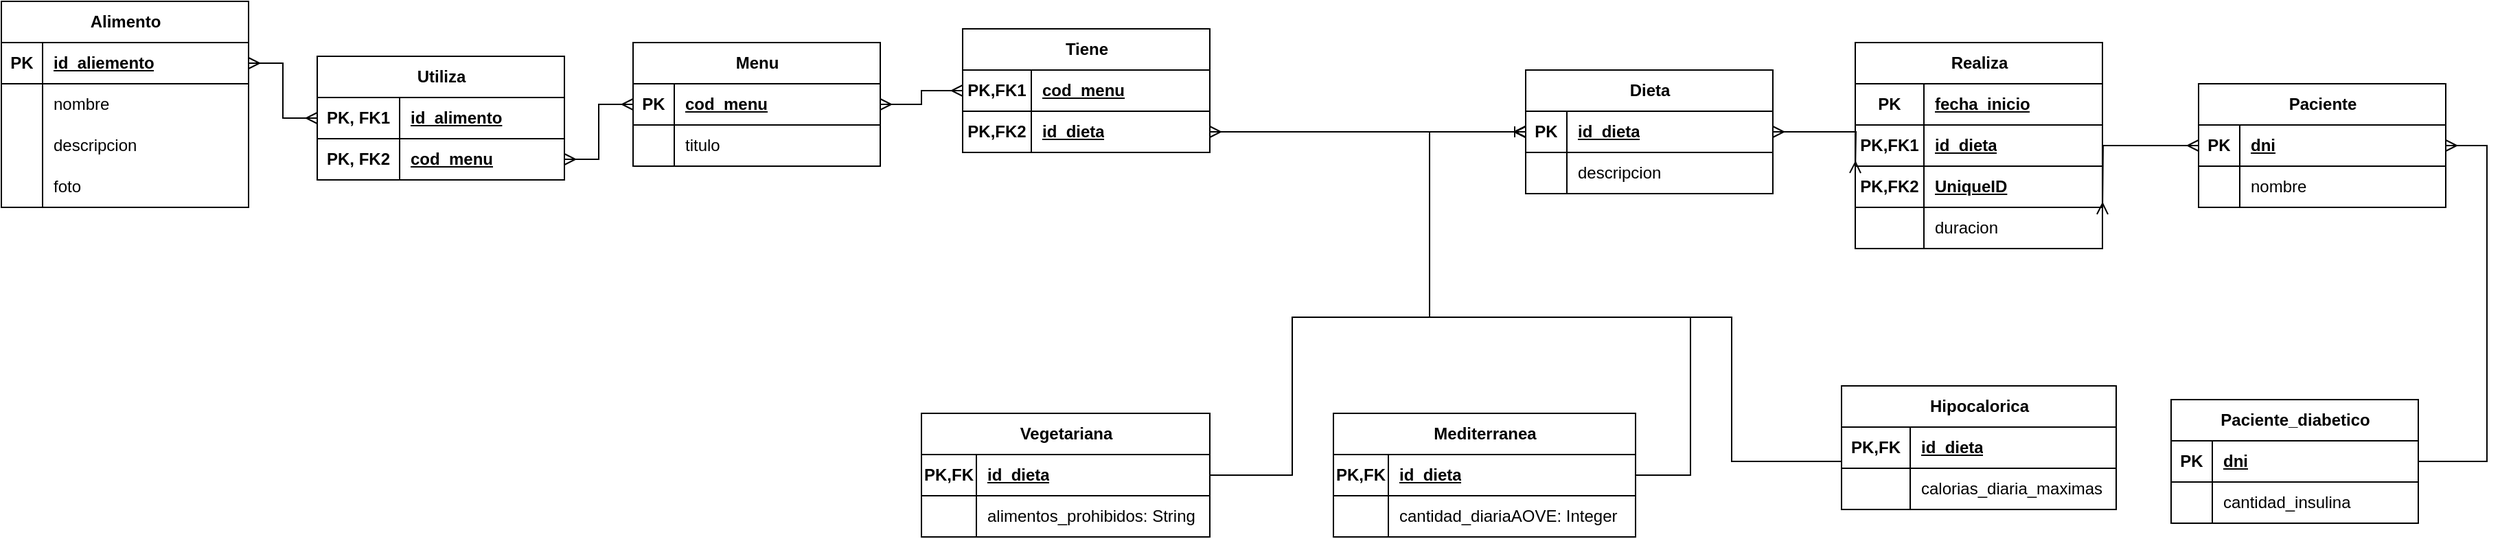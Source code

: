 <mxfile version="22.1.21" type="device">
  <diagram id="R2lEEEUBdFMjLlhIrx00" name="Page-1">
    <mxGraphModel dx="2284" dy="844" grid="1" gridSize="10" guides="1" tooltips="1" connect="1" arrows="1" fold="1" page="1" pageScale="1" pageWidth="850" pageHeight="1100" math="0" shadow="0" extFonts="Permanent Marker^https://fonts.googleapis.com/css?family=Permanent+Marker">
      <root>
        <mxCell id="0" />
        <mxCell id="1" parent="0" />
        <mxCell id="LHmR55ZOJjcaJU-WWC9s-1" value="Alimento" style="shape=table;startSize=30;container=1;collapsible=1;childLayout=tableLayout;fixedRows=1;rowLines=0;fontStyle=1;align=center;resizeLast=1;html=1;" parent="1" vertex="1">
          <mxGeometry x="-590" y="350" width="180" height="150" as="geometry" />
        </mxCell>
        <mxCell id="LHmR55ZOJjcaJU-WWC9s-2" value="" style="shape=tableRow;horizontal=0;startSize=0;swimlaneHead=0;swimlaneBody=0;fillColor=none;collapsible=0;dropTarget=0;points=[[0,0.5],[1,0.5]];portConstraint=eastwest;top=0;left=0;right=0;bottom=1;" parent="LHmR55ZOJjcaJU-WWC9s-1" vertex="1">
          <mxGeometry y="30" width="180" height="30" as="geometry" />
        </mxCell>
        <mxCell id="LHmR55ZOJjcaJU-WWC9s-3" value="PK" style="shape=partialRectangle;connectable=0;fillColor=none;top=0;left=0;bottom=0;right=0;fontStyle=1;overflow=hidden;whiteSpace=wrap;html=1;" parent="LHmR55ZOJjcaJU-WWC9s-2" vertex="1">
          <mxGeometry width="30" height="30" as="geometry">
            <mxRectangle width="30" height="30" as="alternateBounds" />
          </mxGeometry>
        </mxCell>
        <mxCell id="LHmR55ZOJjcaJU-WWC9s-4" value="id_aliemento" style="shape=partialRectangle;connectable=0;fillColor=none;top=0;left=0;bottom=0;right=0;align=left;spacingLeft=6;fontStyle=5;overflow=hidden;whiteSpace=wrap;html=1;" parent="LHmR55ZOJjcaJU-WWC9s-2" vertex="1">
          <mxGeometry x="30" width="150" height="30" as="geometry">
            <mxRectangle width="150" height="30" as="alternateBounds" />
          </mxGeometry>
        </mxCell>
        <mxCell id="LHmR55ZOJjcaJU-WWC9s-5" value="" style="shape=tableRow;horizontal=0;startSize=0;swimlaneHead=0;swimlaneBody=0;fillColor=none;collapsible=0;dropTarget=0;points=[[0,0.5],[1,0.5]];portConstraint=eastwest;top=0;left=0;right=0;bottom=0;" parent="LHmR55ZOJjcaJU-WWC9s-1" vertex="1">
          <mxGeometry y="60" width="180" height="30" as="geometry" />
        </mxCell>
        <mxCell id="LHmR55ZOJjcaJU-WWC9s-6" value="" style="shape=partialRectangle;connectable=0;fillColor=none;top=0;left=0;bottom=0;right=0;editable=1;overflow=hidden;whiteSpace=wrap;html=1;" parent="LHmR55ZOJjcaJU-WWC9s-5" vertex="1">
          <mxGeometry width="30" height="30" as="geometry">
            <mxRectangle width="30" height="30" as="alternateBounds" />
          </mxGeometry>
        </mxCell>
        <mxCell id="LHmR55ZOJjcaJU-WWC9s-7" value="nombre" style="shape=partialRectangle;connectable=0;fillColor=none;top=0;left=0;bottom=0;right=0;align=left;spacingLeft=6;overflow=hidden;whiteSpace=wrap;html=1;" parent="LHmR55ZOJjcaJU-WWC9s-5" vertex="1">
          <mxGeometry x="30" width="150" height="30" as="geometry">
            <mxRectangle width="150" height="30" as="alternateBounds" />
          </mxGeometry>
        </mxCell>
        <mxCell id="LHmR55ZOJjcaJU-WWC9s-8" value="" style="shape=tableRow;horizontal=0;startSize=0;swimlaneHead=0;swimlaneBody=0;fillColor=none;collapsible=0;dropTarget=0;points=[[0,0.5],[1,0.5]];portConstraint=eastwest;top=0;left=0;right=0;bottom=0;" parent="LHmR55ZOJjcaJU-WWC9s-1" vertex="1">
          <mxGeometry y="90" width="180" height="30" as="geometry" />
        </mxCell>
        <mxCell id="LHmR55ZOJjcaJU-WWC9s-9" value="" style="shape=partialRectangle;connectable=0;fillColor=none;top=0;left=0;bottom=0;right=0;editable=1;overflow=hidden;whiteSpace=wrap;html=1;" parent="LHmR55ZOJjcaJU-WWC9s-8" vertex="1">
          <mxGeometry width="30" height="30" as="geometry">
            <mxRectangle width="30" height="30" as="alternateBounds" />
          </mxGeometry>
        </mxCell>
        <mxCell id="LHmR55ZOJjcaJU-WWC9s-10" value="descripcion" style="shape=partialRectangle;connectable=0;fillColor=none;top=0;left=0;bottom=0;right=0;align=left;spacingLeft=6;overflow=hidden;whiteSpace=wrap;html=1;" parent="LHmR55ZOJjcaJU-WWC9s-8" vertex="1">
          <mxGeometry x="30" width="150" height="30" as="geometry">
            <mxRectangle width="150" height="30" as="alternateBounds" />
          </mxGeometry>
        </mxCell>
        <mxCell id="LHmR55ZOJjcaJU-WWC9s-11" value="" style="shape=tableRow;horizontal=0;startSize=0;swimlaneHead=0;swimlaneBody=0;fillColor=none;collapsible=0;dropTarget=0;points=[[0,0.5],[1,0.5]];portConstraint=eastwest;top=0;left=0;right=0;bottom=0;" parent="LHmR55ZOJjcaJU-WWC9s-1" vertex="1">
          <mxGeometry y="120" width="180" height="30" as="geometry" />
        </mxCell>
        <mxCell id="LHmR55ZOJjcaJU-WWC9s-12" value="" style="shape=partialRectangle;connectable=0;fillColor=none;top=0;left=0;bottom=0;right=0;editable=1;overflow=hidden;whiteSpace=wrap;html=1;" parent="LHmR55ZOJjcaJU-WWC9s-11" vertex="1">
          <mxGeometry width="30" height="30" as="geometry">
            <mxRectangle width="30" height="30" as="alternateBounds" />
          </mxGeometry>
        </mxCell>
        <mxCell id="LHmR55ZOJjcaJU-WWC9s-13" value="foto" style="shape=partialRectangle;connectable=0;fillColor=none;top=0;left=0;bottom=0;right=0;align=left;spacingLeft=6;overflow=hidden;whiteSpace=wrap;html=1;" parent="LHmR55ZOJjcaJU-WWC9s-11" vertex="1">
          <mxGeometry x="30" width="150" height="30" as="geometry">
            <mxRectangle width="150" height="30" as="alternateBounds" />
          </mxGeometry>
        </mxCell>
        <mxCell id="LHmR55ZOJjcaJU-WWC9s-14" value="Menu" style="shape=table;startSize=30;container=1;collapsible=1;childLayout=tableLayout;fixedRows=1;rowLines=0;fontStyle=1;align=center;resizeLast=1;html=1;" parent="1" vertex="1">
          <mxGeometry x="-130" y="380" width="180" height="90" as="geometry" />
        </mxCell>
        <mxCell id="LHmR55ZOJjcaJU-WWC9s-15" value="" style="shape=tableRow;horizontal=0;startSize=0;swimlaneHead=0;swimlaneBody=0;fillColor=none;collapsible=0;dropTarget=0;points=[[0,0.5],[1,0.5]];portConstraint=eastwest;top=0;left=0;right=0;bottom=1;" parent="LHmR55ZOJjcaJU-WWC9s-14" vertex="1">
          <mxGeometry y="30" width="180" height="30" as="geometry" />
        </mxCell>
        <mxCell id="LHmR55ZOJjcaJU-WWC9s-16" value="PK" style="shape=partialRectangle;connectable=0;fillColor=none;top=0;left=0;bottom=0;right=0;fontStyle=1;overflow=hidden;whiteSpace=wrap;html=1;" parent="LHmR55ZOJjcaJU-WWC9s-15" vertex="1">
          <mxGeometry width="30" height="30" as="geometry">
            <mxRectangle width="30" height="30" as="alternateBounds" />
          </mxGeometry>
        </mxCell>
        <mxCell id="LHmR55ZOJjcaJU-WWC9s-17" value="cod_menu" style="shape=partialRectangle;connectable=0;fillColor=none;top=0;left=0;bottom=0;right=0;align=left;spacingLeft=6;fontStyle=5;overflow=hidden;whiteSpace=wrap;html=1;" parent="LHmR55ZOJjcaJU-WWC9s-15" vertex="1">
          <mxGeometry x="30" width="150" height="30" as="geometry">
            <mxRectangle width="150" height="30" as="alternateBounds" />
          </mxGeometry>
        </mxCell>
        <mxCell id="LHmR55ZOJjcaJU-WWC9s-18" value="" style="shape=tableRow;horizontal=0;startSize=0;swimlaneHead=0;swimlaneBody=0;fillColor=none;collapsible=0;dropTarget=0;points=[[0,0.5],[1,0.5]];portConstraint=eastwest;top=0;left=0;right=0;bottom=0;" parent="LHmR55ZOJjcaJU-WWC9s-14" vertex="1">
          <mxGeometry y="60" width="180" height="30" as="geometry" />
        </mxCell>
        <mxCell id="LHmR55ZOJjcaJU-WWC9s-19" value="" style="shape=partialRectangle;connectable=0;fillColor=none;top=0;left=0;bottom=0;right=0;editable=1;overflow=hidden;whiteSpace=wrap;html=1;" parent="LHmR55ZOJjcaJU-WWC9s-18" vertex="1">
          <mxGeometry width="30" height="30" as="geometry">
            <mxRectangle width="30" height="30" as="alternateBounds" />
          </mxGeometry>
        </mxCell>
        <mxCell id="LHmR55ZOJjcaJU-WWC9s-20" value="titulo" style="shape=partialRectangle;connectable=0;fillColor=none;top=0;left=0;bottom=0;right=0;align=left;spacingLeft=6;overflow=hidden;whiteSpace=wrap;html=1;" parent="LHmR55ZOJjcaJU-WWC9s-18" vertex="1">
          <mxGeometry x="30" width="150" height="30" as="geometry">
            <mxRectangle width="150" height="30" as="alternateBounds" />
          </mxGeometry>
        </mxCell>
        <mxCell id="LHmR55ZOJjcaJU-WWC9s-27" value="Dieta" style="shape=table;startSize=30;container=1;collapsible=1;childLayout=tableLayout;fixedRows=1;rowLines=0;fontStyle=1;align=center;resizeLast=1;html=1;" parent="1" vertex="1">
          <mxGeometry x="520" y="400" width="180" height="90" as="geometry" />
        </mxCell>
        <mxCell id="LHmR55ZOJjcaJU-WWC9s-28" value="" style="shape=tableRow;horizontal=0;startSize=0;swimlaneHead=0;swimlaneBody=0;fillColor=none;collapsible=0;dropTarget=0;points=[[0,0.5],[1,0.5]];portConstraint=eastwest;top=0;left=0;right=0;bottom=1;" parent="LHmR55ZOJjcaJU-WWC9s-27" vertex="1">
          <mxGeometry y="30" width="180" height="30" as="geometry" />
        </mxCell>
        <mxCell id="LHmR55ZOJjcaJU-WWC9s-29" value="PK" style="shape=partialRectangle;connectable=0;fillColor=none;top=0;left=0;bottom=0;right=0;fontStyle=1;overflow=hidden;whiteSpace=wrap;html=1;" parent="LHmR55ZOJjcaJU-WWC9s-28" vertex="1">
          <mxGeometry width="30" height="30" as="geometry">
            <mxRectangle width="30" height="30" as="alternateBounds" />
          </mxGeometry>
        </mxCell>
        <mxCell id="LHmR55ZOJjcaJU-WWC9s-30" value="id_dieta" style="shape=partialRectangle;connectable=0;fillColor=none;top=0;left=0;bottom=0;right=0;align=left;spacingLeft=6;fontStyle=5;overflow=hidden;whiteSpace=wrap;html=1;" parent="LHmR55ZOJjcaJU-WWC9s-28" vertex="1">
          <mxGeometry x="30" width="150" height="30" as="geometry">
            <mxRectangle width="150" height="30" as="alternateBounds" />
          </mxGeometry>
        </mxCell>
        <mxCell id="LHmR55ZOJjcaJU-WWC9s-31" value="" style="shape=tableRow;horizontal=0;startSize=0;swimlaneHead=0;swimlaneBody=0;fillColor=none;collapsible=0;dropTarget=0;points=[[0,0.5],[1,0.5]];portConstraint=eastwest;top=0;left=0;right=0;bottom=0;" parent="LHmR55ZOJjcaJU-WWC9s-27" vertex="1">
          <mxGeometry y="60" width="180" height="30" as="geometry" />
        </mxCell>
        <mxCell id="LHmR55ZOJjcaJU-WWC9s-32" value="" style="shape=partialRectangle;connectable=0;fillColor=none;top=0;left=0;bottom=0;right=0;editable=1;overflow=hidden;whiteSpace=wrap;html=1;" parent="LHmR55ZOJjcaJU-WWC9s-31" vertex="1">
          <mxGeometry width="30" height="30" as="geometry">
            <mxRectangle width="30" height="30" as="alternateBounds" />
          </mxGeometry>
        </mxCell>
        <mxCell id="LHmR55ZOJjcaJU-WWC9s-33" value="descripcion" style="shape=partialRectangle;connectable=0;fillColor=none;top=0;left=0;bottom=0;right=0;align=left;spacingLeft=6;overflow=hidden;whiteSpace=wrap;html=1;" parent="LHmR55ZOJjcaJU-WWC9s-31" vertex="1">
          <mxGeometry x="30" width="150" height="30" as="geometry">
            <mxRectangle width="150" height="30" as="alternateBounds" />
          </mxGeometry>
        </mxCell>
        <mxCell id="LHmR55ZOJjcaJU-WWC9s-40" value="Vegetariana" style="shape=table;startSize=30;container=1;collapsible=1;childLayout=tableLayout;fixedRows=1;rowLines=0;fontStyle=1;align=center;resizeLast=1;html=1;" parent="1" vertex="1">
          <mxGeometry x="80" y="650" width="210" height="90" as="geometry" />
        </mxCell>
        <mxCell id="LHmR55ZOJjcaJU-WWC9s-41" value="" style="shape=tableRow;horizontal=0;startSize=0;swimlaneHead=0;swimlaneBody=0;fillColor=none;collapsible=0;dropTarget=0;points=[[0,0.5],[1,0.5]];portConstraint=eastwest;top=0;left=0;right=0;bottom=1;" parent="LHmR55ZOJjcaJU-WWC9s-40" vertex="1">
          <mxGeometry y="30" width="210" height="30" as="geometry" />
        </mxCell>
        <mxCell id="LHmR55ZOJjcaJU-WWC9s-42" value="PK,FK" style="shape=partialRectangle;connectable=0;fillColor=none;top=0;left=0;bottom=0;right=0;fontStyle=1;overflow=hidden;whiteSpace=wrap;html=1;" parent="LHmR55ZOJjcaJU-WWC9s-41" vertex="1">
          <mxGeometry width="40" height="30" as="geometry">
            <mxRectangle width="40" height="30" as="alternateBounds" />
          </mxGeometry>
        </mxCell>
        <mxCell id="LHmR55ZOJjcaJU-WWC9s-43" value="id_dieta" style="shape=partialRectangle;connectable=0;fillColor=none;top=0;left=0;bottom=0;right=0;align=left;spacingLeft=6;fontStyle=5;overflow=hidden;whiteSpace=wrap;html=1;" parent="LHmR55ZOJjcaJU-WWC9s-41" vertex="1">
          <mxGeometry x="40" width="170" height="30" as="geometry">
            <mxRectangle width="170" height="30" as="alternateBounds" />
          </mxGeometry>
        </mxCell>
        <mxCell id="LHmR55ZOJjcaJU-WWC9s-44" value="" style="shape=tableRow;horizontal=0;startSize=0;swimlaneHead=0;swimlaneBody=0;fillColor=none;collapsible=0;dropTarget=0;points=[[0,0.5],[1,0.5]];portConstraint=eastwest;top=0;left=0;right=0;bottom=0;" parent="LHmR55ZOJjcaJU-WWC9s-40" vertex="1">
          <mxGeometry y="60" width="210" height="30" as="geometry" />
        </mxCell>
        <mxCell id="LHmR55ZOJjcaJU-WWC9s-45" value="" style="shape=partialRectangle;connectable=0;fillColor=none;top=0;left=0;bottom=0;right=0;editable=1;overflow=hidden;whiteSpace=wrap;html=1;" parent="LHmR55ZOJjcaJU-WWC9s-44" vertex="1">
          <mxGeometry width="40" height="30" as="geometry">
            <mxRectangle width="40" height="30" as="alternateBounds" />
          </mxGeometry>
        </mxCell>
        <mxCell id="LHmR55ZOJjcaJU-WWC9s-46" value="alimentos_prohibidos: String" style="shape=partialRectangle;connectable=0;fillColor=none;top=0;left=0;bottom=0;right=0;align=left;spacingLeft=6;overflow=hidden;whiteSpace=wrap;html=1;" parent="LHmR55ZOJjcaJU-WWC9s-44" vertex="1">
          <mxGeometry x="40" width="170" height="30" as="geometry">
            <mxRectangle width="170" height="30" as="alternateBounds" />
          </mxGeometry>
        </mxCell>
        <mxCell id="LHmR55ZOJjcaJU-WWC9s-53" value="Mediterranea" style="shape=table;startSize=30;container=1;collapsible=1;childLayout=tableLayout;fixedRows=1;rowLines=0;fontStyle=1;align=center;resizeLast=1;html=1;" parent="1" vertex="1">
          <mxGeometry x="380" y="650" width="220" height="90.0" as="geometry" />
        </mxCell>
        <mxCell id="LHmR55ZOJjcaJU-WWC9s-54" value="" style="shape=tableRow;horizontal=0;startSize=0;swimlaneHead=0;swimlaneBody=0;fillColor=none;collapsible=0;dropTarget=0;points=[[0,0.5],[1,0.5]];portConstraint=eastwest;top=0;left=0;right=0;bottom=1;" parent="LHmR55ZOJjcaJU-WWC9s-53" vertex="1">
          <mxGeometry y="30" width="220" height="30" as="geometry" />
        </mxCell>
        <mxCell id="LHmR55ZOJjcaJU-WWC9s-55" value="PK,FK" style="shape=partialRectangle;connectable=0;fillColor=none;top=0;left=0;bottom=0;right=0;fontStyle=1;overflow=hidden;whiteSpace=wrap;html=1;" parent="LHmR55ZOJjcaJU-WWC9s-54" vertex="1">
          <mxGeometry width="40" height="30" as="geometry">
            <mxRectangle width="40" height="30" as="alternateBounds" />
          </mxGeometry>
        </mxCell>
        <mxCell id="LHmR55ZOJjcaJU-WWC9s-56" value="id_dieta" style="shape=partialRectangle;connectable=0;fillColor=none;top=0;left=0;bottom=0;right=0;align=left;spacingLeft=6;fontStyle=5;overflow=hidden;whiteSpace=wrap;html=1;" parent="LHmR55ZOJjcaJU-WWC9s-54" vertex="1">
          <mxGeometry x="40" width="180" height="30" as="geometry">
            <mxRectangle width="180" height="30" as="alternateBounds" />
          </mxGeometry>
        </mxCell>
        <mxCell id="LHmR55ZOJjcaJU-WWC9s-57" value="" style="shape=tableRow;horizontal=0;startSize=0;swimlaneHead=0;swimlaneBody=0;fillColor=none;collapsible=0;dropTarget=0;points=[[0,0.5],[1,0.5]];portConstraint=eastwest;top=0;left=0;right=0;bottom=0;" parent="LHmR55ZOJjcaJU-WWC9s-53" vertex="1">
          <mxGeometry y="60" width="220" height="30" as="geometry" />
        </mxCell>
        <mxCell id="LHmR55ZOJjcaJU-WWC9s-58" value="" style="shape=partialRectangle;connectable=0;fillColor=none;top=0;left=0;bottom=0;right=0;editable=1;overflow=hidden;whiteSpace=wrap;html=1;" parent="LHmR55ZOJjcaJU-WWC9s-57" vertex="1">
          <mxGeometry width="40" height="30" as="geometry">
            <mxRectangle width="40" height="30" as="alternateBounds" />
          </mxGeometry>
        </mxCell>
        <mxCell id="LHmR55ZOJjcaJU-WWC9s-59" value="cantidad_diariaAOVE: Integer" style="shape=partialRectangle;connectable=0;fillColor=none;top=0;left=0;bottom=0;right=0;align=left;spacingLeft=6;overflow=hidden;whiteSpace=wrap;html=1;" parent="LHmR55ZOJjcaJU-WWC9s-57" vertex="1">
          <mxGeometry x="40" width="180" height="30" as="geometry">
            <mxRectangle width="180" height="30" as="alternateBounds" />
          </mxGeometry>
        </mxCell>
        <mxCell id="LHmR55ZOJjcaJU-WWC9s-66" value="Hipocalorica" style="shape=table;startSize=30;container=1;collapsible=1;childLayout=tableLayout;fixedRows=1;rowLines=0;fontStyle=1;align=center;resizeLast=1;html=1;" parent="1" vertex="1">
          <mxGeometry x="750" y="630" width="200" height="90" as="geometry" />
        </mxCell>
        <mxCell id="LHmR55ZOJjcaJU-WWC9s-67" value="" style="shape=tableRow;horizontal=0;startSize=0;swimlaneHead=0;swimlaneBody=0;fillColor=none;collapsible=0;dropTarget=0;points=[[0,0.5],[1,0.5]];portConstraint=eastwest;top=0;left=0;right=0;bottom=1;" parent="LHmR55ZOJjcaJU-WWC9s-66" vertex="1">
          <mxGeometry y="30" width="200" height="30" as="geometry" />
        </mxCell>
        <mxCell id="LHmR55ZOJjcaJU-WWC9s-68" value="PK,FK" style="shape=partialRectangle;connectable=0;fillColor=none;top=0;left=0;bottom=0;right=0;fontStyle=1;overflow=hidden;whiteSpace=wrap;html=1;" parent="LHmR55ZOJjcaJU-WWC9s-67" vertex="1">
          <mxGeometry width="50" height="30" as="geometry">
            <mxRectangle width="50" height="30" as="alternateBounds" />
          </mxGeometry>
        </mxCell>
        <mxCell id="LHmR55ZOJjcaJU-WWC9s-69" value="id_dieta" style="shape=partialRectangle;connectable=0;fillColor=none;top=0;left=0;bottom=0;right=0;align=left;spacingLeft=6;fontStyle=5;overflow=hidden;whiteSpace=wrap;html=1;" parent="LHmR55ZOJjcaJU-WWC9s-67" vertex="1">
          <mxGeometry x="50" width="150" height="30" as="geometry">
            <mxRectangle width="150" height="30" as="alternateBounds" />
          </mxGeometry>
        </mxCell>
        <mxCell id="LHmR55ZOJjcaJU-WWC9s-70" value="" style="shape=tableRow;horizontal=0;startSize=0;swimlaneHead=0;swimlaneBody=0;fillColor=none;collapsible=0;dropTarget=0;points=[[0,0.5],[1,0.5]];portConstraint=eastwest;top=0;left=0;right=0;bottom=0;" parent="LHmR55ZOJjcaJU-WWC9s-66" vertex="1">
          <mxGeometry y="60" width="200" height="30" as="geometry" />
        </mxCell>
        <mxCell id="LHmR55ZOJjcaJU-WWC9s-71" value="" style="shape=partialRectangle;connectable=0;fillColor=none;top=0;left=0;bottom=0;right=0;editable=1;overflow=hidden;whiteSpace=wrap;html=1;" parent="LHmR55ZOJjcaJU-WWC9s-70" vertex="1">
          <mxGeometry width="50" height="30" as="geometry">
            <mxRectangle width="50" height="30" as="alternateBounds" />
          </mxGeometry>
        </mxCell>
        <mxCell id="LHmR55ZOJjcaJU-WWC9s-72" value="calorias_diaria_maximas" style="shape=partialRectangle;connectable=0;fillColor=none;top=0;left=0;bottom=0;right=0;align=left;spacingLeft=6;overflow=hidden;whiteSpace=wrap;html=1;" parent="LHmR55ZOJjcaJU-WWC9s-70" vertex="1">
          <mxGeometry x="50" width="150" height="30" as="geometry">
            <mxRectangle width="150" height="30" as="alternateBounds" />
          </mxGeometry>
        </mxCell>
        <mxCell id="LHmR55ZOJjcaJU-WWC9s-79" value="Realiza" style="shape=table;startSize=30;container=1;collapsible=1;childLayout=tableLayout;fixedRows=1;rowLines=0;fontStyle=1;align=center;resizeLast=1;html=1;" parent="1" vertex="1">
          <mxGeometry x="760" y="380" width="180" height="150" as="geometry" />
        </mxCell>
        <mxCell id="LHmR55ZOJjcaJU-WWC9s-80" value="" style="shape=tableRow;horizontal=0;startSize=0;swimlaneHead=0;swimlaneBody=0;fillColor=none;collapsible=0;dropTarget=0;points=[[0,0.5],[1,0.5]];portConstraint=eastwest;top=0;left=0;right=0;bottom=1;" parent="LHmR55ZOJjcaJU-WWC9s-79" vertex="1">
          <mxGeometry y="30" width="180" height="30" as="geometry" />
        </mxCell>
        <mxCell id="LHmR55ZOJjcaJU-WWC9s-81" value="PK" style="shape=partialRectangle;connectable=0;fillColor=none;top=0;left=0;bottom=0;right=0;fontStyle=1;overflow=hidden;whiteSpace=wrap;html=1;" parent="LHmR55ZOJjcaJU-WWC9s-80" vertex="1">
          <mxGeometry width="50" height="30" as="geometry">
            <mxRectangle width="50" height="30" as="alternateBounds" />
          </mxGeometry>
        </mxCell>
        <mxCell id="LHmR55ZOJjcaJU-WWC9s-82" value="fecha_inicio" style="shape=partialRectangle;connectable=0;fillColor=none;top=0;left=0;bottom=0;right=0;align=left;spacingLeft=6;fontStyle=5;overflow=hidden;whiteSpace=wrap;html=1;" parent="LHmR55ZOJjcaJU-WWC9s-80" vertex="1">
          <mxGeometry x="50" width="130" height="30" as="geometry">
            <mxRectangle width="130" height="30" as="alternateBounds" />
          </mxGeometry>
        </mxCell>
        <mxCell id="sM2r5daEyloCAPKU_L5P-4" value="" style="shape=tableRow;horizontal=0;startSize=0;swimlaneHead=0;swimlaneBody=0;fillColor=none;collapsible=0;dropTarget=0;points=[[0,0.5],[1,0.5]];portConstraint=eastwest;top=0;left=0;right=0;bottom=1;" vertex="1" parent="LHmR55ZOJjcaJU-WWC9s-79">
          <mxGeometry y="60" width="180" height="30" as="geometry" />
        </mxCell>
        <mxCell id="sM2r5daEyloCAPKU_L5P-5" value="PK,FK1" style="shape=partialRectangle;connectable=0;fillColor=none;top=0;left=0;bottom=0;right=0;fontStyle=1;overflow=hidden;whiteSpace=wrap;html=1;" vertex="1" parent="sM2r5daEyloCAPKU_L5P-4">
          <mxGeometry width="50" height="30" as="geometry">
            <mxRectangle width="50" height="30" as="alternateBounds" />
          </mxGeometry>
        </mxCell>
        <mxCell id="sM2r5daEyloCAPKU_L5P-6" value="id_dieta" style="shape=partialRectangle;connectable=0;fillColor=none;top=0;left=0;bottom=0;right=0;align=left;spacingLeft=6;fontStyle=5;overflow=hidden;whiteSpace=wrap;html=1;" vertex="1" parent="sM2r5daEyloCAPKU_L5P-4">
          <mxGeometry x="50" width="130" height="30" as="geometry">
            <mxRectangle width="130" height="30" as="alternateBounds" />
          </mxGeometry>
        </mxCell>
        <mxCell id="sM2r5daEyloCAPKU_L5P-1" value="" style="shape=tableRow;horizontal=0;startSize=0;swimlaneHead=0;swimlaneBody=0;fillColor=none;collapsible=0;dropTarget=0;points=[[0,0.5],[1,0.5]];portConstraint=eastwest;top=0;left=0;right=0;bottom=1;" vertex="1" parent="LHmR55ZOJjcaJU-WWC9s-79">
          <mxGeometry y="90" width="180" height="30" as="geometry" />
        </mxCell>
        <mxCell id="sM2r5daEyloCAPKU_L5P-2" value="PK,FK2" style="shape=partialRectangle;connectable=0;fillColor=none;top=0;left=0;bottom=0;right=0;fontStyle=1;overflow=hidden;whiteSpace=wrap;html=1;" vertex="1" parent="sM2r5daEyloCAPKU_L5P-1">
          <mxGeometry width="50" height="30" as="geometry">
            <mxRectangle width="50" height="30" as="alternateBounds" />
          </mxGeometry>
        </mxCell>
        <mxCell id="sM2r5daEyloCAPKU_L5P-3" value="UniqueID" style="shape=partialRectangle;connectable=0;fillColor=none;top=0;left=0;bottom=0;right=0;align=left;spacingLeft=6;fontStyle=5;overflow=hidden;whiteSpace=wrap;html=1;" vertex="1" parent="sM2r5daEyloCAPKU_L5P-1">
          <mxGeometry x="50" width="130" height="30" as="geometry">
            <mxRectangle width="130" height="30" as="alternateBounds" />
          </mxGeometry>
        </mxCell>
        <mxCell id="LHmR55ZOJjcaJU-WWC9s-83" value="" style="shape=tableRow;horizontal=0;startSize=0;swimlaneHead=0;swimlaneBody=0;fillColor=none;collapsible=0;dropTarget=0;points=[[0,0.5],[1,0.5]];portConstraint=eastwest;top=0;left=0;right=0;bottom=0;" parent="LHmR55ZOJjcaJU-WWC9s-79" vertex="1">
          <mxGeometry y="120" width="180" height="30" as="geometry" />
        </mxCell>
        <mxCell id="LHmR55ZOJjcaJU-WWC9s-84" value="" style="shape=partialRectangle;connectable=0;fillColor=none;top=0;left=0;bottom=0;right=0;editable=1;overflow=hidden;whiteSpace=wrap;html=1;" parent="LHmR55ZOJjcaJU-WWC9s-83" vertex="1">
          <mxGeometry width="50" height="30" as="geometry">
            <mxRectangle width="50" height="30" as="alternateBounds" />
          </mxGeometry>
        </mxCell>
        <mxCell id="LHmR55ZOJjcaJU-WWC9s-85" value="duracion" style="shape=partialRectangle;connectable=0;fillColor=none;top=0;left=0;bottom=0;right=0;align=left;spacingLeft=6;overflow=hidden;whiteSpace=wrap;html=1;" parent="LHmR55ZOJjcaJU-WWC9s-83" vertex="1">
          <mxGeometry x="50" width="130" height="30" as="geometry">
            <mxRectangle width="130" height="30" as="alternateBounds" />
          </mxGeometry>
        </mxCell>
        <mxCell id="LHmR55ZOJjcaJU-WWC9s-92" value="Paciente" style="shape=table;startSize=30;container=1;collapsible=1;childLayout=tableLayout;fixedRows=1;rowLines=0;fontStyle=1;align=center;resizeLast=1;html=1;" parent="1" vertex="1">
          <mxGeometry x="1010" y="410" width="180" height="90" as="geometry" />
        </mxCell>
        <mxCell id="LHmR55ZOJjcaJU-WWC9s-93" value="" style="shape=tableRow;horizontal=0;startSize=0;swimlaneHead=0;swimlaneBody=0;fillColor=none;collapsible=0;dropTarget=0;points=[[0,0.5],[1,0.5]];portConstraint=eastwest;top=0;left=0;right=0;bottom=1;" parent="LHmR55ZOJjcaJU-WWC9s-92" vertex="1">
          <mxGeometry y="30" width="180" height="30" as="geometry" />
        </mxCell>
        <mxCell id="LHmR55ZOJjcaJU-WWC9s-94" value="PK" style="shape=partialRectangle;connectable=0;fillColor=none;top=0;left=0;bottom=0;right=0;fontStyle=1;overflow=hidden;whiteSpace=wrap;html=1;" parent="LHmR55ZOJjcaJU-WWC9s-93" vertex="1">
          <mxGeometry width="30" height="30" as="geometry">
            <mxRectangle width="30" height="30" as="alternateBounds" />
          </mxGeometry>
        </mxCell>
        <mxCell id="LHmR55ZOJjcaJU-WWC9s-95" value="dni" style="shape=partialRectangle;connectable=0;fillColor=none;top=0;left=0;bottom=0;right=0;align=left;spacingLeft=6;fontStyle=5;overflow=hidden;whiteSpace=wrap;html=1;" parent="LHmR55ZOJjcaJU-WWC9s-93" vertex="1">
          <mxGeometry x="30" width="150" height="30" as="geometry">
            <mxRectangle width="150" height="30" as="alternateBounds" />
          </mxGeometry>
        </mxCell>
        <mxCell id="LHmR55ZOJjcaJU-WWC9s-96" value="" style="shape=tableRow;horizontal=0;startSize=0;swimlaneHead=0;swimlaneBody=0;fillColor=none;collapsible=0;dropTarget=0;points=[[0,0.5],[1,0.5]];portConstraint=eastwest;top=0;left=0;right=0;bottom=0;" parent="LHmR55ZOJjcaJU-WWC9s-92" vertex="1">
          <mxGeometry y="60" width="180" height="30" as="geometry" />
        </mxCell>
        <mxCell id="LHmR55ZOJjcaJU-WWC9s-97" value="" style="shape=partialRectangle;connectable=0;fillColor=none;top=0;left=0;bottom=0;right=0;editable=1;overflow=hidden;whiteSpace=wrap;html=1;" parent="LHmR55ZOJjcaJU-WWC9s-96" vertex="1">
          <mxGeometry width="30" height="30" as="geometry">
            <mxRectangle width="30" height="30" as="alternateBounds" />
          </mxGeometry>
        </mxCell>
        <mxCell id="LHmR55ZOJjcaJU-WWC9s-98" value="nombre" style="shape=partialRectangle;connectable=0;fillColor=none;top=0;left=0;bottom=0;right=0;align=left;spacingLeft=6;overflow=hidden;whiteSpace=wrap;html=1;" parent="LHmR55ZOJjcaJU-WWC9s-96" vertex="1">
          <mxGeometry x="30" width="150" height="30" as="geometry">
            <mxRectangle width="150" height="30" as="alternateBounds" />
          </mxGeometry>
        </mxCell>
        <mxCell id="LHmR55ZOJjcaJU-WWC9s-105" value="Paciente_diabetico" style="shape=table;startSize=30;container=1;collapsible=1;childLayout=tableLayout;fixedRows=1;rowLines=0;fontStyle=1;align=center;resizeLast=1;html=1;" parent="1" vertex="1">
          <mxGeometry x="990" y="640" width="180" height="90" as="geometry" />
        </mxCell>
        <mxCell id="LHmR55ZOJjcaJU-WWC9s-106" value="" style="shape=tableRow;horizontal=0;startSize=0;swimlaneHead=0;swimlaneBody=0;fillColor=none;collapsible=0;dropTarget=0;points=[[0,0.5],[1,0.5]];portConstraint=eastwest;top=0;left=0;right=0;bottom=1;" parent="LHmR55ZOJjcaJU-WWC9s-105" vertex="1">
          <mxGeometry y="30" width="180" height="30" as="geometry" />
        </mxCell>
        <mxCell id="LHmR55ZOJjcaJU-WWC9s-107" value="PK" style="shape=partialRectangle;connectable=0;fillColor=none;top=0;left=0;bottom=0;right=0;fontStyle=1;overflow=hidden;whiteSpace=wrap;html=1;" parent="LHmR55ZOJjcaJU-WWC9s-106" vertex="1">
          <mxGeometry width="30" height="30" as="geometry">
            <mxRectangle width="30" height="30" as="alternateBounds" />
          </mxGeometry>
        </mxCell>
        <mxCell id="LHmR55ZOJjcaJU-WWC9s-108" value="dni" style="shape=partialRectangle;connectable=0;fillColor=none;top=0;left=0;bottom=0;right=0;align=left;spacingLeft=6;fontStyle=5;overflow=hidden;whiteSpace=wrap;html=1;" parent="LHmR55ZOJjcaJU-WWC9s-106" vertex="1">
          <mxGeometry x="30" width="150" height="30" as="geometry">
            <mxRectangle width="150" height="30" as="alternateBounds" />
          </mxGeometry>
        </mxCell>
        <mxCell id="LHmR55ZOJjcaJU-WWC9s-109" value="" style="shape=tableRow;horizontal=0;startSize=0;swimlaneHead=0;swimlaneBody=0;fillColor=none;collapsible=0;dropTarget=0;points=[[0,0.5],[1,0.5]];portConstraint=eastwest;top=0;left=0;right=0;bottom=0;" parent="LHmR55ZOJjcaJU-WWC9s-105" vertex="1">
          <mxGeometry y="60" width="180" height="30" as="geometry" />
        </mxCell>
        <mxCell id="LHmR55ZOJjcaJU-WWC9s-110" value="" style="shape=partialRectangle;connectable=0;fillColor=none;top=0;left=0;bottom=0;right=0;editable=1;overflow=hidden;whiteSpace=wrap;html=1;" parent="LHmR55ZOJjcaJU-WWC9s-109" vertex="1">
          <mxGeometry width="30" height="30" as="geometry">
            <mxRectangle width="30" height="30" as="alternateBounds" />
          </mxGeometry>
        </mxCell>
        <mxCell id="LHmR55ZOJjcaJU-WWC9s-111" value="cantidad_insulina" style="shape=partialRectangle;connectable=0;fillColor=none;top=0;left=0;bottom=0;right=0;align=left;spacingLeft=6;overflow=hidden;whiteSpace=wrap;html=1;" parent="LHmR55ZOJjcaJU-WWC9s-109" vertex="1">
          <mxGeometry x="30" width="150" height="30" as="geometry">
            <mxRectangle width="150" height="30" as="alternateBounds" />
          </mxGeometry>
        </mxCell>
        <mxCell id="LHmR55ZOJjcaJU-WWC9s-118" value="Utiliza" style="shape=table;startSize=30;container=1;collapsible=1;childLayout=tableLayout;fixedRows=1;rowLines=0;fontStyle=1;align=center;resizeLast=1;html=1;" parent="1" vertex="1">
          <mxGeometry x="-360" y="390" width="180" height="90" as="geometry" />
        </mxCell>
        <mxCell id="LHmR55ZOJjcaJU-WWC9s-119" value="" style="shape=tableRow;horizontal=0;startSize=0;swimlaneHead=0;swimlaneBody=0;fillColor=none;collapsible=0;dropTarget=0;points=[[0,0.5],[1,0.5]];portConstraint=eastwest;top=0;left=0;right=0;bottom=1;" parent="LHmR55ZOJjcaJU-WWC9s-118" vertex="1">
          <mxGeometry y="30" width="180" height="30" as="geometry" />
        </mxCell>
        <mxCell id="LHmR55ZOJjcaJU-WWC9s-120" value="PK, FK1" style="shape=partialRectangle;connectable=0;fillColor=none;top=0;left=0;bottom=0;right=0;fontStyle=1;overflow=hidden;whiteSpace=wrap;html=1;" parent="LHmR55ZOJjcaJU-WWC9s-119" vertex="1">
          <mxGeometry width="60" height="30" as="geometry">
            <mxRectangle width="60" height="30" as="alternateBounds" />
          </mxGeometry>
        </mxCell>
        <mxCell id="LHmR55ZOJjcaJU-WWC9s-121" value="id_alimento" style="shape=partialRectangle;connectable=0;fillColor=none;top=0;left=0;bottom=0;right=0;align=left;spacingLeft=6;fontStyle=5;overflow=hidden;whiteSpace=wrap;html=1;" parent="LHmR55ZOJjcaJU-WWC9s-119" vertex="1">
          <mxGeometry x="60" width="120" height="30" as="geometry">
            <mxRectangle width="120" height="30" as="alternateBounds" />
          </mxGeometry>
        </mxCell>
        <mxCell id="LHmR55ZOJjcaJU-WWC9s-131" value="" style="shape=tableRow;horizontal=0;startSize=0;swimlaneHead=0;swimlaneBody=0;fillColor=none;collapsible=0;dropTarget=0;points=[[0,0.5],[1,0.5]];portConstraint=eastwest;top=0;left=0;right=0;bottom=1;" parent="LHmR55ZOJjcaJU-WWC9s-118" vertex="1">
          <mxGeometry y="60" width="180" height="30" as="geometry" />
        </mxCell>
        <mxCell id="LHmR55ZOJjcaJU-WWC9s-132" value="PK, FK2" style="shape=partialRectangle;connectable=0;fillColor=none;top=0;left=0;bottom=0;right=0;fontStyle=1;overflow=hidden;whiteSpace=wrap;html=1;" parent="LHmR55ZOJjcaJU-WWC9s-131" vertex="1">
          <mxGeometry width="60" height="30" as="geometry">
            <mxRectangle width="60" height="30" as="alternateBounds" />
          </mxGeometry>
        </mxCell>
        <mxCell id="LHmR55ZOJjcaJU-WWC9s-133" value="cod_menu" style="shape=partialRectangle;connectable=0;fillColor=none;top=0;left=0;bottom=0;right=0;align=left;spacingLeft=6;fontStyle=5;overflow=hidden;whiteSpace=wrap;html=1;" parent="LHmR55ZOJjcaJU-WWC9s-131" vertex="1">
          <mxGeometry x="60" width="120" height="30" as="geometry">
            <mxRectangle width="120" height="30" as="alternateBounds" />
          </mxGeometry>
        </mxCell>
        <mxCell id="LHmR55ZOJjcaJU-WWC9s-134" value="" style="edgeStyle=orthogonalEdgeStyle;fontSize=12;html=1;endArrow=ERmany;startArrow=ERmany;rounded=0;" parent="1" source="LHmR55ZOJjcaJU-WWC9s-2" target="LHmR55ZOJjcaJU-WWC9s-119" edge="1">
          <mxGeometry width="100" height="100" relative="1" as="geometry">
            <mxPoint x="-470" y="420" as="sourcePoint" />
            <mxPoint x="-370" y="320" as="targetPoint" />
          </mxGeometry>
        </mxCell>
        <mxCell id="LHmR55ZOJjcaJU-WWC9s-135" value="" style="edgeStyle=orthogonalEdgeStyle;fontSize=12;html=1;endArrow=ERmany;startArrow=ERmany;rounded=0;" parent="1" source="LHmR55ZOJjcaJU-WWC9s-131" target="LHmR55ZOJjcaJU-WWC9s-15" edge="1">
          <mxGeometry width="100" height="100" relative="1" as="geometry">
            <mxPoint x="-30" y="390" as="sourcePoint" />
            <mxPoint x="70" y="290" as="targetPoint" />
          </mxGeometry>
        </mxCell>
        <mxCell id="LHmR55ZOJjcaJU-WWC9s-137" value="Tiene" style="shape=table;startSize=30;container=1;collapsible=1;childLayout=tableLayout;fixedRows=1;rowLines=0;fontStyle=1;align=center;resizeLast=1;html=1;" parent="1" vertex="1">
          <mxGeometry x="110" y="370" width="180" height="90" as="geometry" />
        </mxCell>
        <mxCell id="LHmR55ZOJjcaJU-WWC9s-138" value="" style="shape=tableRow;horizontal=0;startSize=0;swimlaneHead=0;swimlaneBody=0;fillColor=none;collapsible=0;dropTarget=0;points=[[0,0.5],[1,0.5]];portConstraint=eastwest;top=0;left=0;right=0;bottom=1;" parent="LHmR55ZOJjcaJU-WWC9s-137" vertex="1">
          <mxGeometry y="30" width="180" height="30" as="geometry" />
        </mxCell>
        <mxCell id="LHmR55ZOJjcaJU-WWC9s-139" value="PK,FK1" style="shape=partialRectangle;connectable=0;fillColor=none;top=0;left=0;bottom=0;right=0;fontStyle=1;overflow=hidden;whiteSpace=wrap;html=1;" parent="LHmR55ZOJjcaJU-WWC9s-138" vertex="1">
          <mxGeometry width="50" height="30" as="geometry">
            <mxRectangle width="50" height="30" as="alternateBounds" />
          </mxGeometry>
        </mxCell>
        <mxCell id="LHmR55ZOJjcaJU-WWC9s-140" value="cod_menu" style="shape=partialRectangle;connectable=0;fillColor=none;top=0;left=0;bottom=0;right=0;align=left;spacingLeft=6;fontStyle=5;overflow=hidden;whiteSpace=wrap;html=1;" parent="LHmR55ZOJjcaJU-WWC9s-138" vertex="1">
          <mxGeometry x="50" width="130" height="30" as="geometry">
            <mxRectangle width="130" height="30" as="alternateBounds" />
          </mxGeometry>
        </mxCell>
        <mxCell id="LHmR55ZOJjcaJU-WWC9s-150" value="" style="shape=tableRow;horizontal=0;startSize=0;swimlaneHead=0;swimlaneBody=0;fillColor=none;collapsible=0;dropTarget=0;points=[[0,0.5],[1,0.5]];portConstraint=eastwest;top=0;left=0;right=0;bottom=1;" parent="LHmR55ZOJjcaJU-WWC9s-137" vertex="1">
          <mxGeometry y="60" width="180" height="30" as="geometry" />
        </mxCell>
        <mxCell id="LHmR55ZOJjcaJU-WWC9s-151" value="PK,FK2" style="shape=partialRectangle;connectable=0;fillColor=none;top=0;left=0;bottom=0;right=0;fontStyle=1;overflow=hidden;whiteSpace=wrap;html=1;" parent="LHmR55ZOJjcaJU-WWC9s-150" vertex="1">
          <mxGeometry width="50" height="30" as="geometry">
            <mxRectangle width="50" height="30" as="alternateBounds" />
          </mxGeometry>
        </mxCell>
        <mxCell id="LHmR55ZOJjcaJU-WWC9s-152" value="id_dieta" style="shape=partialRectangle;connectable=0;fillColor=none;top=0;left=0;bottom=0;right=0;align=left;spacingLeft=6;fontStyle=5;overflow=hidden;whiteSpace=wrap;html=1;" parent="LHmR55ZOJjcaJU-WWC9s-150" vertex="1">
          <mxGeometry x="50" width="130" height="30" as="geometry">
            <mxRectangle width="130" height="30" as="alternateBounds" />
          </mxGeometry>
        </mxCell>
        <mxCell id="LHmR55ZOJjcaJU-WWC9s-153" value="" style="edgeStyle=entityRelationEdgeStyle;fontSize=12;html=1;endArrow=ERmany;startArrow=ERmany;rounded=0;" parent="1" source="LHmR55ZOJjcaJU-WWC9s-15" target="LHmR55ZOJjcaJU-WWC9s-138" edge="1">
          <mxGeometry width="100" height="100" relative="1" as="geometry">
            <mxPoint x="40" y="370" as="sourcePoint" />
            <mxPoint x="140" y="270" as="targetPoint" />
            <Array as="points">
              <mxPoint x="150" y="390" />
            </Array>
          </mxGeometry>
        </mxCell>
        <mxCell id="LHmR55ZOJjcaJU-WWC9s-154" value="" style="edgeStyle=orthogonalEdgeStyle;fontSize=12;html=1;endArrow=ERmany;startArrow=ERmany;rounded=0;" parent="1" source="LHmR55ZOJjcaJU-WWC9s-150" target="LHmR55ZOJjcaJU-WWC9s-28" edge="1">
          <mxGeometry width="100" height="100" relative="1" as="geometry">
            <mxPoint x="365" y="570" as="sourcePoint" />
            <mxPoint x="455" y="570" as="targetPoint" />
            <Array as="points">
              <mxPoint x="330" y="445" />
              <mxPoint x="330" y="445" />
            </Array>
          </mxGeometry>
        </mxCell>
        <mxCell id="LHmR55ZOJjcaJU-WWC9s-160" value="" style="edgeStyle=orthogonalEdgeStyle;fontSize=12;html=1;endArrow=ERoneToMany;rounded=0;exitX=1;exitY=0.5;exitDx=0;exitDy=0;" parent="1" source="LHmR55ZOJjcaJU-WWC9s-41" target="LHmR55ZOJjcaJU-WWC9s-28" edge="1">
          <mxGeometry width="100" height="100" relative="1" as="geometry">
            <mxPoint x="200" y="800.0" as="sourcePoint" />
            <mxPoint x="450.059" y="500.0" as="targetPoint" />
            <Array as="points">
              <mxPoint x="350" y="695" />
              <mxPoint x="350" y="580" />
              <mxPoint x="450" y="580" />
              <mxPoint x="450" y="445" />
            </Array>
          </mxGeometry>
        </mxCell>
        <mxCell id="LHmR55ZOJjcaJU-WWC9s-162" value="" style="edgeStyle=orthogonalEdgeStyle;fontSize=12;html=1;endArrow=ERmany;rounded=0;" parent="1" source="LHmR55ZOJjcaJU-WWC9s-54" target="LHmR55ZOJjcaJU-WWC9s-28" edge="1">
          <mxGeometry width="100" height="100" relative="1" as="geometry">
            <mxPoint x="270" y="850" as="sourcePoint" />
            <mxPoint x="370" y="750" as="targetPoint" />
            <Array as="points">
              <mxPoint x="640" y="695" />
              <mxPoint x="640" y="580" />
              <mxPoint x="450" y="580" />
              <mxPoint x="450" y="445" />
            </Array>
          </mxGeometry>
        </mxCell>
        <mxCell id="LHmR55ZOJjcaJU-WWC9s-163" value="" style="edgeStyle=orthogonalEdgeStyle;fontSize=12;html=1;endArrow=ERmany;rounded=0;" parent="1" source="LHmR55ZOJjcaJU-WWC9s-67" target="LHmR55ZOJjcaJU-WWC9s-28" edge="1">
          <mxGeometry width="100" height="100" relative="1" as="geometry">
            <mxPoint x="760" y="800" as="sourcePoint" />
            <mxPoint x="710" y="770" as="targetPoint" />
            <Array as="points">
              <mxPoint x="670" y="685" />
              <mxPoint x="670" y="580" />
              <mxPoint x="450" y="580" />
              <mxPoint x="450" y="445" />
            </Array>
          </mxGeometry>
        </mxCell>
        <mxCell id="LHmR55ZOJjcaJU-WWC9s-171" value="" style="edgeStyle=orthogonalEdgeStyle;fontSize=12;html=1;endArrow=ERmany;startArrow=ERmany;rounded=0;" parent="1" source="LHmR55ZOJjcaJU-WWC9s-28" edge="1">
          <mxGeometry width="100" height="100" relative="1" as="geometry">
            <mxPoint x="840" y="390" as="sourcePoint" />
            <mxPoint x="760" y="475" as="targetPoint" />
          </mxGeometry>
        </mxCell>
        <mxCell id="LHmR55ZOJjcaJU-WWC9s-172" value="" style="edgeStyle=orthogonalEdgeStyle;fontSize=12;html=1;endArrow=ERmany;startArrow=ERmany;rounded=0;" parent="1" target="LHmR55ZOJjcaJU-WWC9s-93" edge="1">
          <mxGeometry width="100" height="100" relative="1" as="geometry">
            <mxPoint x="940" y="505" as="sourcePoint" />
            <mxPoint x="1210" y="160" as="targetPoint" />
          </mxGeometry>
        </mxCell>
        <mxCell id="LHmR55ZOJjcaJU-WWC9s-174" value="" style="edgeStyle=entityRelationEdgeStyle;fontSize=12;html=1;endArrow=ERmany;rounded=0;" parent="1" source="LHmR55ZOJjcaJU-WWC9s-106" target="LHmR55ZOJjcaJU-WWC9s-93" edge="1">
          <mxGeometry width="100" height="100" relative="1" as="geometry">
            <mxPoint x="1510" y="790" as="sourcePoint" />
            <mxPoint x="1610" y="690" as="targetPoint" />
            <Array as="points">
              <mxPoint x="1560" y="750" />
            </Array>
          </mxGeometry>
        </mxCell>
      </root>
    </mxGraphModel>
  </diagram>
</mxfile>
